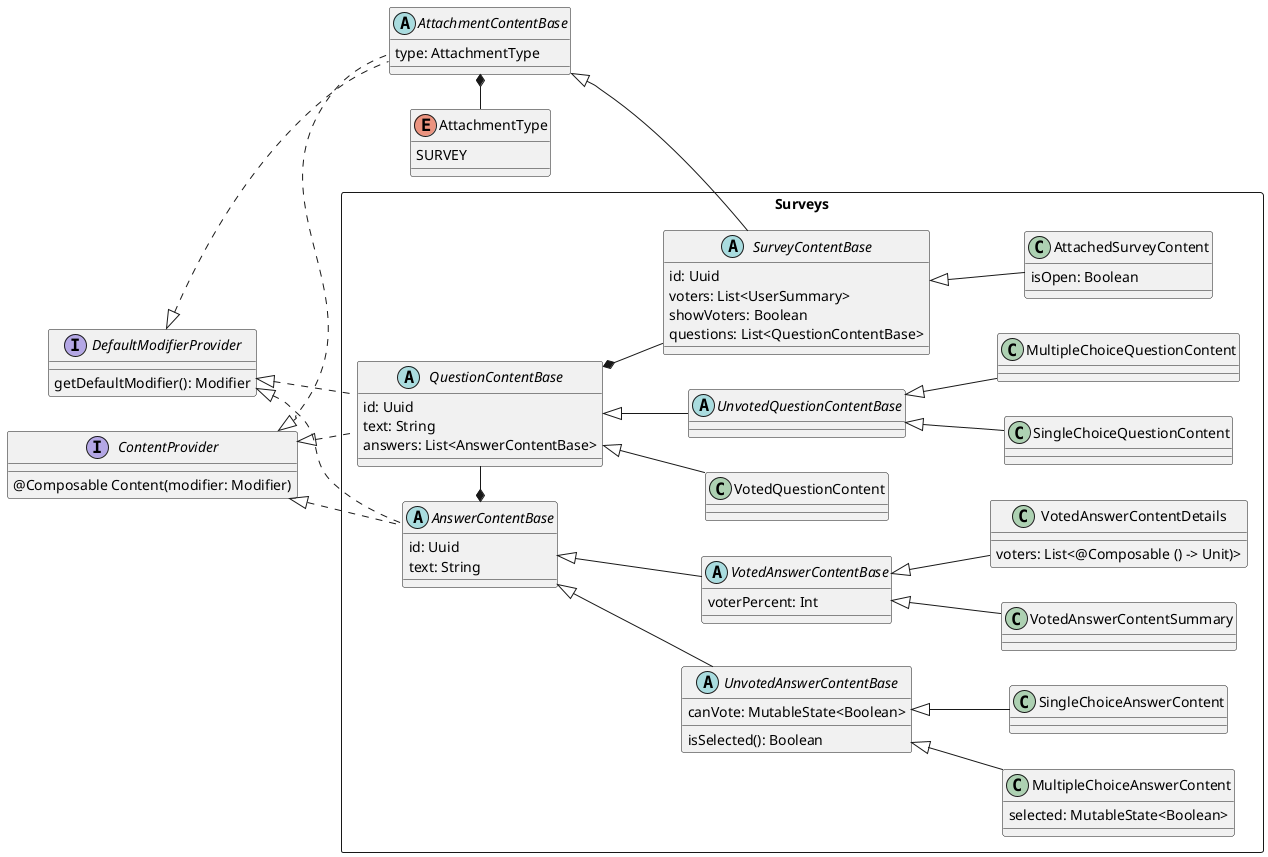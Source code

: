 @startuml
'https://plantuml.com/class-diagram

left to right direction

interface DefaultModifierProvider {
    getDefaultModifier(): Modifier
}
interface ContentProvider {
    @Composable Content(modifier: Modifier)
}

enum AttachmentType {
    SURVEY
}

abstract class AttachmentContentBase {
    type: AttachmentType
}
ContentProvider <|.. AttachmentContentBase
DefaultModifierProvider <|.. AttachmentContentBase
AttachmentContentBase *-right- AttachmentType


'''''''''''''''''''''''''''''''' ОПРОСЫ
rectangle Surveys {
    ''''''''''''' Варианты ответов
    abstract class AnswerContentBase{
            id: Uuid
        text: String
    }
    ContentProvider <|.. AnswerContentBase
    DefaultModifierProvider <|.. AnswerContentBase
    abstract class UnvotedAnswerContentBase extends AnswerContentBase {
        canVote: MutableState<Boolean>
        isSelected(): Boolean
    }
    class MultipleChoiceAnswerContent extends UnvotedAnswerContentBase {
        selected: MutableState<Boolean>
    }
    class SingleChoiceAnswerContent extends UnvotedAnswerContentBase {
    }

    abstract class VotedAnswerContentBase extends AnswerContentBase {
        voterPercent: Int
    }
    class VotedAnswerContentSummary extends VotedAnswerContentBase {

    }
    class VotedAnswerContentDetails extends VotedAnswerContentBase {
        voters: List<@Composable () -> Unit)>
    }

    ''''''''''''' Вопросы
    abstract class QuestionContentBase {
        id: Uuid
        text: String
        answers: List<AnswerContentBase>
    }
    ContentProvider <|.. QuestionContentBase
    DefaultModifierProvider <|.. QuestionContentBase
    AnswerContentBase *-right- QuestionContentBase

    abstract class UnvotedQuestionContentBase extends QuestionContentBase {
    }
    class MultipleChoiceQuestionContent extends UnvotedQuestionContentBase {
    }
    class SingleChoiceQuestionContent extends UnvotedQuestionContentBase {
    }
    class VotedQuestionContent extends QuestionContentBase {
    }


    ''''''''''''' Опросы
    abstract class SurveyContentBase {
        id: Uuid
        voters: List<UserSummary>
        showVoters: Boolean
        questions: List<QuestionContentBase>
    }
    AttachmentContentBase <|-- SurveyContentBase
    QuestionContentBase *-- SurveyContentBase

    class AttachedSurveyContent extends SurveyContentBase {
        isOpen: Boolean
    }
}

@enduml